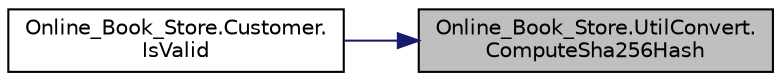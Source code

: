 digraph "Online_Book_Store.UtilConvert.ComputeSha256Hash"
{
 // LATEX_PDF_SIZE
  edge [fontname="Helvetica",fontsize="10",labelfontname="Helvetica",labelfontsize="10"];
  node [fontname="Helvetica",fontsize="10",shape=record];
  rankdir="RL";
  Node1 [label="Online_Book_Store.UtilConvert.\lComputeSha256Hash",height=0.2,width=0.4,color="black", fillcolor="grey75", style="filled", fontcolor="black",tooltip="This function hashes an incoming string using the SHA256 hash algorithm. It is used to keep the given..."];
  Node1 -> Node2 [dir="back",color="midnightblue",fontsize="10",style="solid",fontname="Helvetica"];
  Node2 [label="Online_Book_Store.Customer.\lIsValid",height=0.2,width=0.4,color="black", fillcolor="white", style="filled",URL="$class_online___book___store_1_1_customer.html#af597a71f8dc3341a361a1f223f8d38f2",tooltip="This function is used to control user information."];
}
